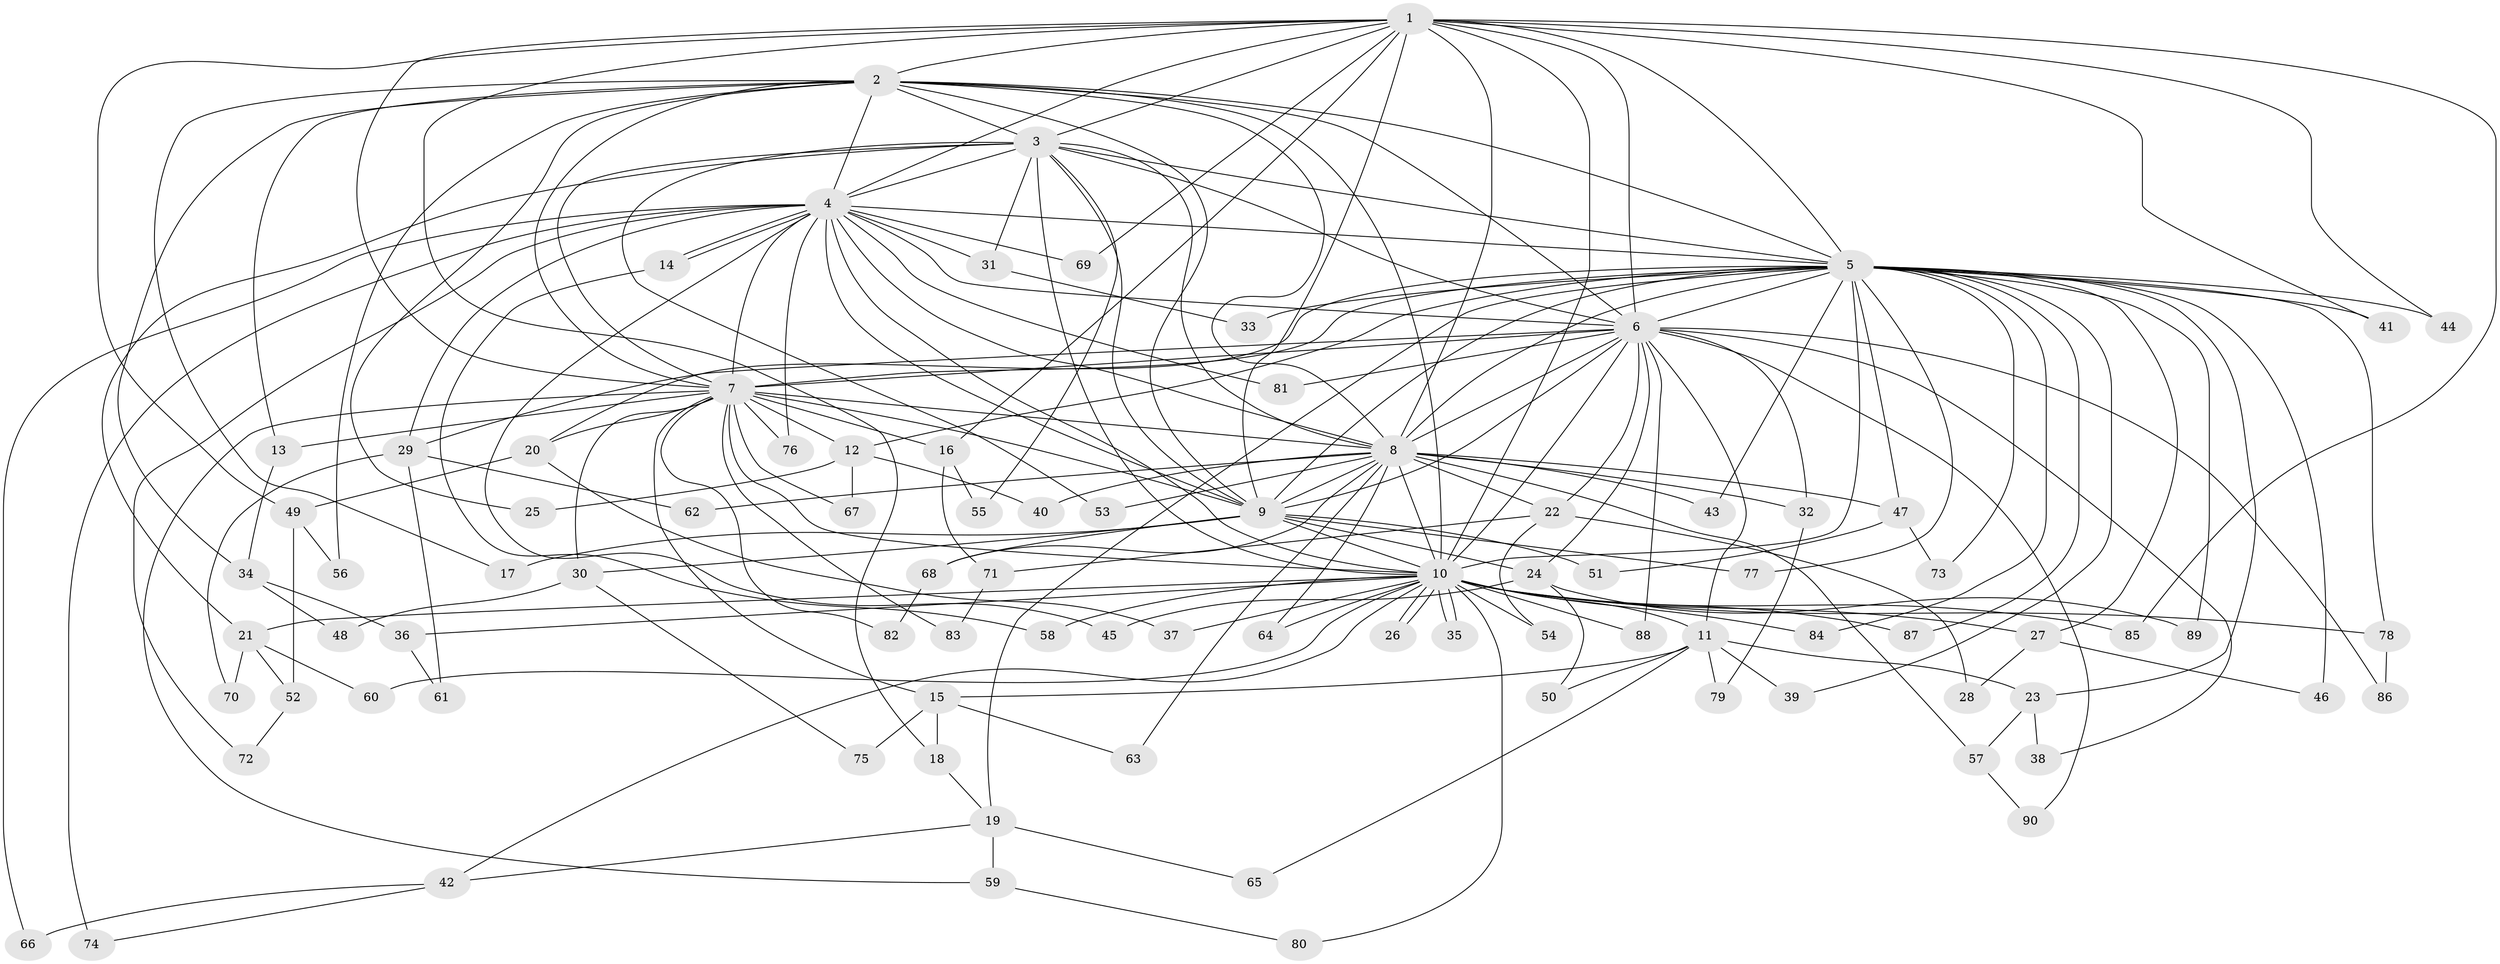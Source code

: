 // Generated by graph-tools (version 1.1) at 2025/49/03/09/25 03:49:34]
// undirected, 90 vertices, 205 edges
graph export_dot {
graph [start="1"]
  node [color=gray90,style=filled];
  1;
  2;
  3;
  4;
  5;
  6;
  7;
  8;
  9;
  10;
  11;
  12;
  13;
  14;
  15;
  16;
  17;
  18;
  19;
  20;
  21;
  22;
  23;
  24;
  25;
  26;
  27;
  28;
  29;
  30;
  31;
  32;
  33;
  34;
  35;
  36;
  37;
  38;
  39;
  40;
  41;
  42;
  43;
  44;
  45;
  46;
  47;
  48;
  49;
  50;
  51;
  52;
  53;
  54;
  55;
  56;
  57;
  58;
  59;
  60;
  61;
  62;
  63;
  64;
  65;
  66;
  67;
  68;
  69;
  70;
  71;
  72;
  73;
  74;
  75;
  76;
  77;
  78;
  79;
  80;
  81;
  82;
  83;
  84;
  85;
  86;
  87;
  88;
  89;
  90;
  1 -- 2;
  1 -- 3;
  1 -- 4;
  1 -- 5;
  1 -- 6;
  1 -- 7;
  1 -- 8;
  1 -- 9;
  1 -- 10;
  1 -- 16;
  1 -- 18;
  1 -- 41;
  1 -- 44;
  1 -- 49;
  1 -- 69;
  1 -- 85;
  2 -- 3;
  2 -- 4;
  2 -- 5;
  2 -- 6;
  2 -- 7;
  2 -- 8;
  2 -- 9;
  2 -- 10;
  2 -- 13;
  2 -- 17;
  2 -- 25;
  2 -- 34;
  2 -- 56;
  3 -- 4;
  3 -- 5;
  3 -- 6;
  3 -- 7;
  3 -- 8;
  3 -- 9;
  3 -- 10;
  3 -- 21;
  3 -- 31;
  3 -- 53;
  3 -- 55;
  4 -- 5;
  4 -- 6;
  4 -- 7;
  4 -- 8;
  4 -- 9;
  4 -- 10;
  4 -- 14;
  4 -- 14;
  4 -- 29;
  4 -- 31;
  4 -- 45;
  4 -- 66;
  4 -- 69;
  4 -- 72;
  4 -- 74;
  4 -- 76;
  4 -- 81;
  5 -- 6;
  5 -- 7;
  5 -- 8;
  5 -- 9;
  5 -- 10;
  5 -- 12;
  5 -- 19;
  5 -- 20;
  5 -- 23;
  5 -- 27;
  5 -- 33;
  5 -- 39;
  5 -- 41;
  5 -- 43;
  5 -- 44;
  5 -- 46;
  5 -- 47;
  5 -- 73;
  5 -- 77;
  5 -- 78;
  5 -- 84;
  5 -- 87;
  5 -- 89;
  6 -- 7;
  6 -- 8;
  6 -- 9;
  6 -- 10;
  6 -- 11;
  6 -- 22;
  6 -- 24;
  6 -- 29;
  6 -- 32;
  6 -- 38;
  6 -- 81;
  6 -- 86;
  6 -- 88;
  6 -- 90;
  7 -- 8;
  7 -- 9;
  7 -- 10;
  7 -- 12;
  7 -- 13;
  7 -- 15;
  7 -- 16;
  7 -- 20;
  7 -- 30;
  7 -- 59;
  7 -- 67;
  7 -- 76;
  7 -- 82;
  7 -- 83;
  8 -- 9;
  8 -- 10;
  8 -- 22;
  8 -- 32;
  8 -- 40;
  8 -- 43;
  8 -- 47;
  8 -- 53;
  8 -- 57;
  8 -- 62;
  8 -- 63;
  8 -- 64;
  8 -- 68;
  9 -- 10;
  9 -- 17;
  9 -- 24;
  9 -- 30;
  9 -- 51;
  9 -- 68;
  9 -- 77;
  10 -- 11;
  10 -- 21;
  10 -- 26;
  10 -- 26;
  10 -- 27;
  10 -- 35;
  10 -- 35;
  10 -- 36;
  10 -- 37;
  10 -- 42;
  10 -- 54;
  10 -- 58;
  10 -- 60;
  10 -- 64;
  10 -- 78;
  10 -- 80;
  10 -- 84;
  10 -- 85;
  10 -- 87;
  10 -- 88;
  11 -- 15;
  11 -- 23;
  11 -- 39;
  11 -- 50;
  11 -- 65;
  11 -- 79;
  12 -- 25;
  12 -- 40;
  12 -- 67;
  13 -- 34;
  14 -- 58;
  15 -- 18;
  15 -- 63;
  15 -- 75;
  16 -- 55;
  16 -- 71;
  18 -- 19;
  19 -- 42;
  19 -- 59;
  19 -- 65;
  20 -- 37;
  20 -- 49;
  21 -- 52;
  21 -- 60;
  21 -- 70;
  22 -- 28;
  22 -- 54;
  22 -- 71;
  23 -- 38;
  23 -- 57;
  24 -- 45;
  24 -- 50;
  24 -- 89;
  27 -- 28;
  27 -- 46;
  29 -- 61;
  29 -- 62;
  29 -- 70;
  30 -- 48;
  30 -- 75;
  31 -- 33;
  32 -- 79;
  34 -- 36;
  34 -- 48;
  36 -- 61;
  42 -- 66;
  42 -- 74;
  47 -- 51;
  47 -- 73;
  49 -- 52;
  49 -- 56;
  52 -- 72;
  57 -- 90;
  59 -- 80;
  68 -- 82;
  71 -- 83;
  78 -- 86;
}
